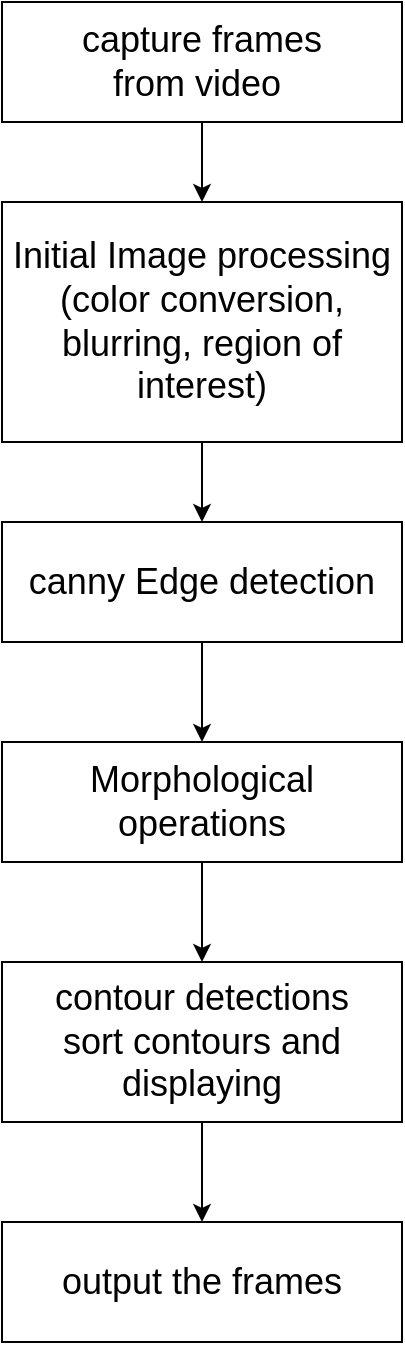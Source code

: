 <mxfile version="20.8.22" type="device"><diagram name="Page-1" id="AMcepNqrV9EGB5WplM-z"><mxGraphModel dx="631" dy="936" grid="1" gridSize="10" guides="1" tooltips="1" connect="1" arrows="1" fold="1" page="1" pageScale="1" pageWidth="850" pageHeight="1100" math="0" shadow="0"><root><mxCell id="0"/><mxCell id="1" parent="0"/><mxCell id="Cj1kMCgiArmouKa_rdXl-6" style="edgeStyle=orthogonalEdgeStyle;rounded=0;orthogonalLoop=1;jettySize=auto;html=1;entryX=0.5;entryY=0;entryDx=0;entryDy=0;fontSize=18;" edge="1" parent="1" source="Cj1kMCgiArmouKa_rdXl-1" target="Cj1kMCgiArmouKa_rdXl-2"><mxGeometry relative="1" as="geometry"/></mxCell><mxCell id="Cj1kMCgiArmouKa_rdXl-1" value="&lt;font style=&quot;font-size: 18px;&quot;&gt;capture frames &lt;br&gt;from video&amp;nbsp;&lt;/font&gt;" style="rounded=0;whiteSpace=wrap;html=1;" vertex="1" parent="1"><mxGeometry x="320" y="40" width="200" height="60" as="geometry"/></mxCell><mxCell id="Cj1kMCgiArmouKa_rdXl-8" value="" style="edgeStyle=orthogonalEdgeStyle;rounded=0;orthogonalLoop=1;jettySize=auto;html=1;fontSize=18;" edge="1" parent="1" source="Cj1kMCgiArmouKa_rdXl-2" target="Cj1kMCgiArmouKa_rdXl-4"><mxGeometry relative="1" as="geometry"/></mxCell><mxCell id="Cj1kMCgiArmouKa_rdXl-2" value="Initial Image processing&lt;br&gt;(color conversion, blurring, region of interest)" style="rounded=0;whiteSpace=wrap;html=1;fontSize=18;" vertex="1" parent="1"><mxGeometry x="320" y="140" width="200" height="120" as="geometry"/></mxCell><mxCell id="Cj1kMCgiArmouKa_rdXl-11" value="" style="edgeStyle=orthogonalEdgeStyle;rounded=0;orthogonalLoop=1;jettySize=auto;html=1;fontSize=18;" edge="1" parent="1" source="Cj1kMCgiArmouKa_rdXl-4" target="Cj1kMCgiArmouKa_rdXl-10"><mxGeometry relative="1" as="geometry"/></mxCell><mxCell id="Cj1kMCgiArmouKa_rdXl-4" value="canny Edge detection" style="rounded=0;whiteSpace=wrap;html=1;fontSize=18;" vertex="1" parent="1"><mxGeometry x="320" y="300" width="200" height="60" as="geometry"/></mxCell><mxCell id="Cj1kMCgiArmouKa_rdXl-13" value="" style="edgeStyle=orthogonalEdgeStyle;rounded=0;orthogonalLoop=1;jettySize=auto;html=1;fontSize=18;" edge="1" parent="1" source="Cj1kMCgiArmouKa_rdXl-10" target="Cj1kMCgiArmouKa_rdXl-12"><mxGeometry relative="1" as="geometry"/></mxCell><mxCell id="Cj1kMCgiArmouKa_rdXl-10" value="Morphological operations" style="rounded=0;whiteSpace=wrap;html=1;fontSize=18;" vertex="1" parent="1"><mxGeometry x="320" y="410" width="200" height="60" as="geometry"/></mxCell><mxCell id="Cj1kMCgiArmouKa_rdXl-15" value="" style="edgeStyle=orthogonalEdgeStyle;rounded=0;orthogonalLoop=1;jettySize=auto;html=1;fontSize=18;" edge="1" parent="1" source="Cj1kMCgiArmouKa_rdXl-12" target="Cj1kMCgiArmouKa_rdXl-14"><mxGeometry relative="1" as="geometry"/></mxCell><mxCell id="Cj1kMCgiArmouKa_rdXl-12" value="contour detections&lt;br&gt;sort contours and displaying" style="rounded=0;whiteSpace=wrap;html=1;fontSize=18;" vertex="1" parent="1"><mxGeometry x="320" y="520" width="200" height="80" as="geometry"/></mxCell><mxCell id="Cj1kMCgiArmouKa_rdXl-14" value="output the frames" style="rounded=0;whiteSpace=wrap;html=1;fontSize=18;" vertex="1" parent="1"><mxGeometry x="320" y="650" width="200" height="60" as="geometry"/></mxCell></root></mxGraphModel></diagram></mxfile>